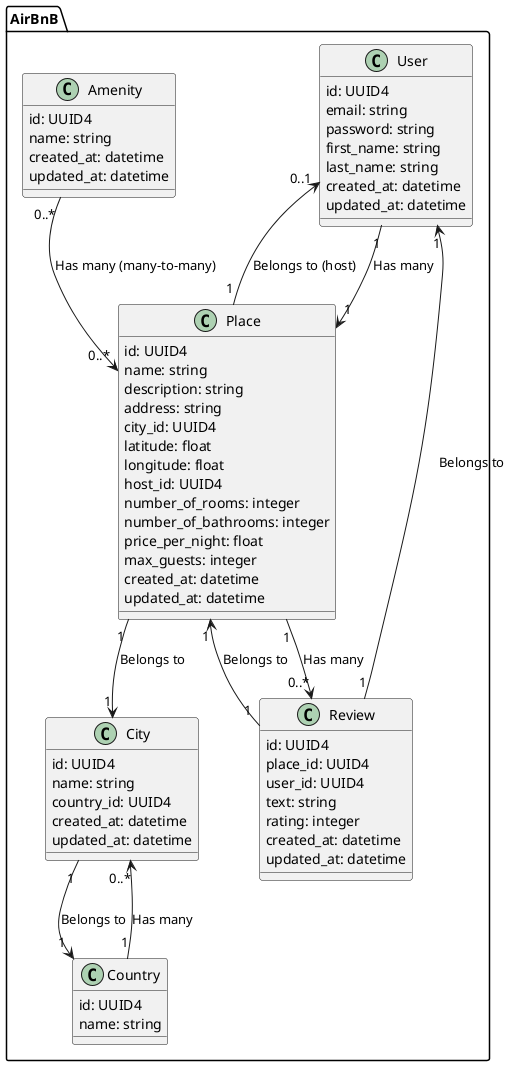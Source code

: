 @startuml
package "AirBnB" {
    class User {
        id: UUID4
        email: string
        password: string
        first_name: string
        last_name: string
        created_at: datetime
        updated_at: datetime
    }
    
    class Place {
        id: UUID4
        name: string
        description: string
        address: string
        city_id: UUID4
        latitude: float
        longitude: float
        host_id: UUID4
        number_of_rooms: integer
        number_of_bathrooms: integer
        price_per_night: float
        max_guests: integer
        created_at: datetime
        updated_at: datetime
    }
    
    class Review {
        id: UUID4
        place_id: UUID4
        user_id: UUID4
        text: string
        rating: integer
        created_at: datetime
        updated_at: datetime
    }
    
    class Amenity {
        id: UUID4
        name: string
        created_at: datetime
        updated_at: datetime
    }
    
    class City {
        id: UUID4
        name: string
        country_id: UUID4
        created_at: datetime
        updated_at: datetime
    }
    
    class Country {
        id: UUID4
        name: string
    }
    
    User "1" --> "1" Place : Has many
    Place "1" --> "0..1" User : Belongs to (host)
    Place "1" --> "1" City : Belongs to
    Place "1" --> "0..*" Review : Has many
    Review "1" --> "1" User : Belongs to
    Review "1" --> "1" Place : Belongs to
    Amenity "0..*" --> "0..*" Place : Has many (many-to-many)
    City "1" --> "1" Country : Belongs to
    Country "1" --> "0..*" City : Has many
}
@enduml
